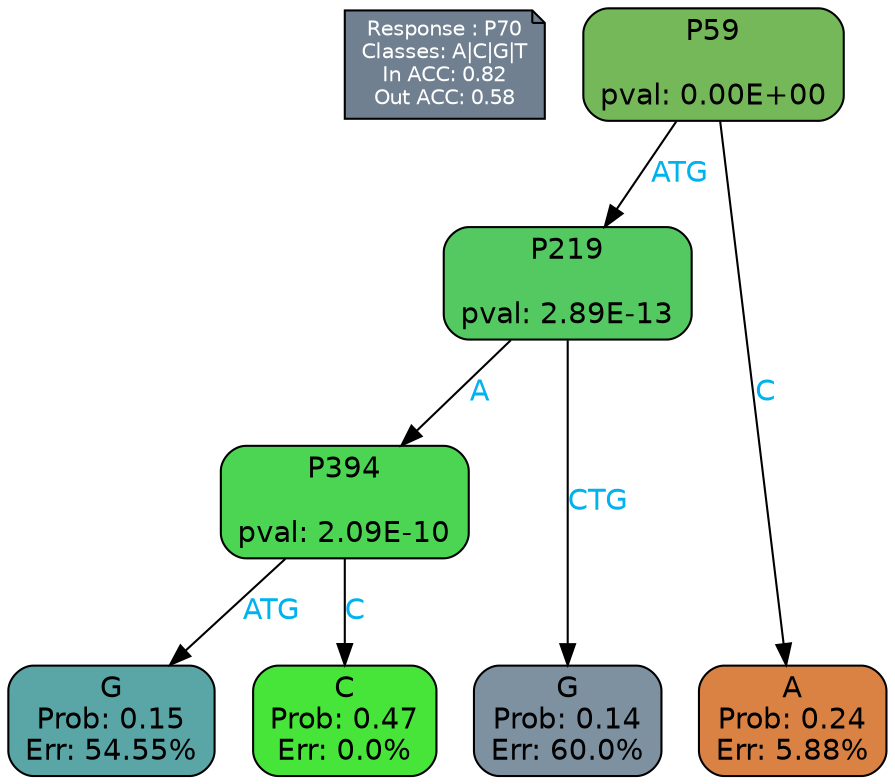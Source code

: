 digraph Tree {
node [shape=box, style="filled, rounded", color="black", fontname=helvetica] ;
graph [ranksep=equally, splines=polylines, bgcolor=transparent, dpi=600] ;
edge [fontname=helvetica] ;
LEGEND [label="Response : P70
Classes: A|C|G|T
In ACC: 0.82
Out ACC: 0.58
",shape=note,align=left,style=filled,fillcolor="slategray",fontcolor="white",fontsize=10];1 [label="P59

pval: 0.00E+00", fillcolor="#74b85a"] ;
2 [label="P219

pval: 2.89E-13", fillcolor="#54c961"] ;
3 [label="P394

pval: 2.09E-10", fillcolor="#4bd553"] ;
4 [label="G
Prob: 0.15
Err: 54.55%", fillcolor="#5aa5a6"] ;
5 [label="C
Prob: 0.47
Err: 0.0%", fillcolor="#47e539"] ;
6 [label="G
Prob: 0.14
Err: 60.0%", fillcolor="#7d91a0"] ;
7 [label="A
Prob: 0.24
Err: 5.88%", fillcolor="#da8243"] ;
1 -> 2 [label="ATG",fontcolor=deepskyblue2] ;
1 -> 7 [label="C",fontcolor=deepskyblue2] ;
2 -> 3 [label="A",fontcolor=deepskyblue2] ;
2 -> 6 [label="CTG",fontcolor=deepskyblue2] ;
3 -> 4 [label="ATG",fontcolor=deepskyblue2] ;
3 -> 5 [label="C",fontcolor=deepskyblue2] ;
{rank = same; 4;5;6;7;}{rank = same; LEGEND;1;}}